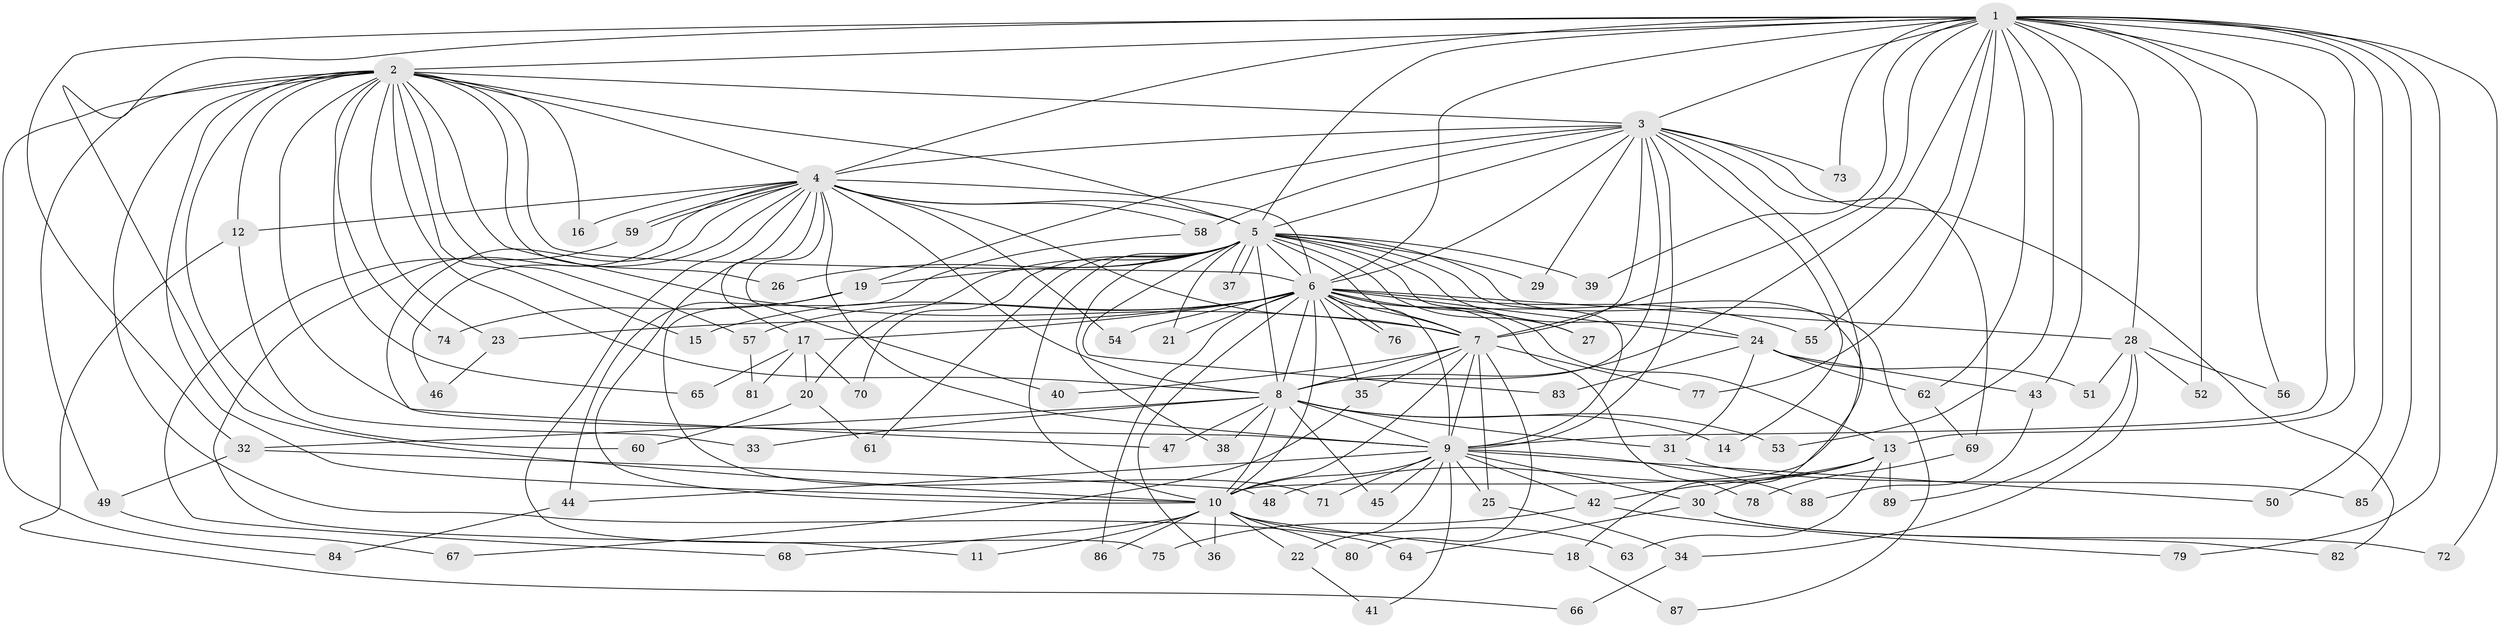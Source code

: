 // Generated by graph-tools (version 1.1) at 2025/34/03/09/25 02:34:46]
// undirected, 89 vertices, 203 edges
graph export_dot {
graph [start="1"]
  node [color=gray90,style=filled];
  1;
  2;
  3;
  4;
  5;
  6;
  7;
  8;
  9;
  10;
  11;
  12;
  13;
  14;
  15;
  16;
  17;
  18;
  19;
  20;
  21;
  22;
  23;
  24;
  25;
  26;
  27;
  28;
  29;
  30;
  31;
  32;
  33;
  34;
  35;
  36;
  37;
  38;
  39;
  40;
  41;
  42;
  43;
  44;
  45;
  46;
  47;
  48;
  49;
  50;
  51;
  52;
  53;
  54;
  55;
  56;
  57;
  58;
  59;
  60;
  61;
  62;
  63;
  64;
  65;
  66;
  67;
  68;
  69;
  70;
  71;
  72;
  73;
  74;
  75;
  76;
  77;
  78;
  79;
  80;
  81;
  82;
  83;
  84;
  85;
  86;
  87;
  88;
  89;
  1 -- 2;
  1 -- 3;
  1 -- 4;
  1 -- 5;
  1 -- 6;
  1 -- 7;
  1 -- 8;
  1 -- 9;
  1 -- 10;
  1 -- 13;
  1 -- 28;
  1 -- 32;
  1 -- 39;
  1 -- 43;
  1 -- 50;
  1 -- 52;
  1 -- 53;
  1 -- 55;
  1 -- 56;
  1 -- 62;
  1 -- 72;
  1 -- 73;
  1 -- 77;
  1 -- 79;
  1 -- 85;
  2 -- 3;
  2 -- 4;
  2 -- 5;
  2 -- 6;
  2 -- 7;
  2 -- 8;
  2 -- 9;
  2 -- 10;
  2 -- 12;
  2 -- 15;
  2 -- 16;
  2 -- 23;
  2 -- 26;
  2 -- 49;
  2 -- 57;
  2 -- 60;
  2 -- 64;
  2 -- 65;
  2 -- 74;
  2 -- 84;
  3 -- 4;
  3 -- 5;
  3 -- 6;
  3 -- 7;
  3 -- 8;
  3 -- 9;
  3 -- 10;
  3 -- 14;
  3 -- 19;
  3 -- 29;
  3 -- 58;
  3 -- 69;
  3 -- 73;
  3 -- 82;
  4 -- 5;
  4 -- 6;
  4 -- 7;
  4 -- 8;
  4 -- 9;
  4 -- 10;
  4 -- 11;
  4 -- 12;
  4 -- 16;
  4 -- 17;
  4 -- 40;
  4 -- 46;
  4 -- 47;
  4 -- 54;
  4 -- 58;
  4 -- 59;
  4 -- 59;
  4 -- 75;
  5 -- 6;
  5 -- 7;
  5 -- 8;
  5 -- 9;
  5 -- 10;
  5 -- 18;
  5 -- 19;
  5 -- 20;
  5 -- 21;
  5 -- 24;
  5 -- 26;
  5 -- 27;
  5 -- 29;
  5 -- 37;
  5 -- 37;
  5 -- 38;
  5 -- 39;
  5 -- 61;
  5 -- 70;
  5 -- 83;
  5 -- 87;
  6 -- 7;
  6 -- 8;
  6 -- 9;
  6 -- 10;
  6 -- 13;
  6 -- 15;
  6 -- 17;
  6 -- 21;
  6 -- 23;
  6 -- 24;
  6 -- 27;
  6 -- 28;
  6 -- 35;
  6 -- 36;
  6 -- 54;
  6 -- 55;
  6 -- 57;
  6 -- 76;
  6 -- 76;
  6 -- 78;
  6 -- 86;
  7 -- 8;
  7 -- 9;
  7 -- 10;
  7 -- 25;
  7 -- 35;
  7 -- 40;
  7 -- 77;
  7 -- 80;
  8 -- 9;
  8 -- 10;
  8 -- 14;
  8 -- 31;
  8 -- 32;
  8 -- 33;
  8 -- 38;
  8 -- 45;
  8 -- 47;
  8 -- 53;
  9 -- 10;
  9 -- 22;
  9 -- 25;
  9 -- 30;
  9 -- 41;
  9 -- 42;
  9 -- 44;
  9 -- 45;
  9 -- 50;
  9 -- 71;
  9 -- 88;
  10 -- 11;
  10 -- 18;
  10 -- 22;
  10 -- 36;
  10 -- 63;
  10 -- 68;
  10 -- 80;
  10 -- 86;
  12 -- 33;
  12 -- 66;
  13 -- 30;
  13 -- 42;
  13 -- 48;
  13 -- 63;
  13 -- 89;
  17 -- 20;
  17 -- 65;
  17 -- 70;
  17 -- 81;
  18 -- 87;
  19 -- 44;
  19 -- 74;
  20 -- 60;
  20 -- 61;
  22 -- 41;
  23 -- 46;
  24 -- 31;
  24 -- 43;
  24 -- 51;
  24 -- 62;
  24 -- 83;
  25 -- 34;
  28 -- 34;
  28 -- 51;
  28 -- 52;
  28 -- 56;
  28 -- 89;
  30 -- 64;
  30 -- 72;
  30 -- 82;
  31 -- 85;
  32 -- 48;
  32 -- 49;
  34 -- 66;
  35 -- 67;
  42 -- 75;
  42 -- 79;
  43 -- 88;
  44 -- 84;
  49 -- 67;
  57 -- 81;
  58 -- 71;
  59 -- 68;
  62 -- 69;
  69 -- 78;
}
